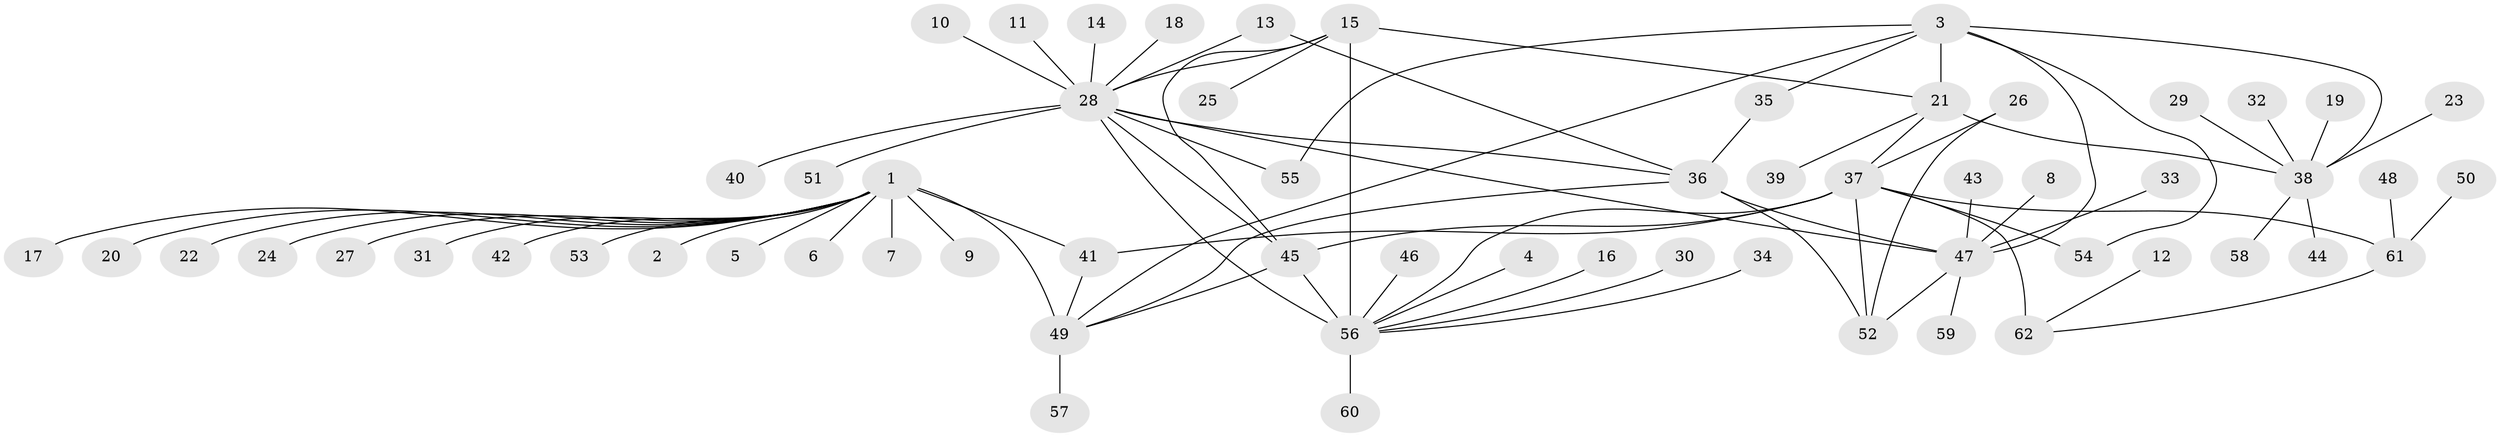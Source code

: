 // original degree distribution, {10: 0.04065040650406504, 7: 0.024390243902439025, 6: 0.04878048780487805, 11: 0.008130081300813009, 8: 0.06504065040650407, 19: 0.008130081300813009, 9: 0.04065040650406504, 12: 0.008130081300813009, 1: 0.6260162601626016, 2: 0.0975609756097561, 3: 0.024390243902439025, 4: 0.008130081300813009}
// Generated by graph-tools (version 1.1) at 2025/02/03/09/25 03:02:52]
// undirected, 62 vertices, 81 edges
graph export_dot {
graph [start="1"]
  node [color=gray90,style=filled];
  1;
  2;
  3;
  4;
  5;
  6;
  7;
  8;
  9;
  10;
  11;
  12;
  13;
  14;
  15;
  16;
  17;
  18;
  19;
  20;
  21;
  22;
  23;
  24;
  25;
  26;
  27;
  28;
  29;
  30;
  31;
  32;
  33;
  34;
  35;
  36;
  37;
  38;
  39;
  40;
  41;
  42;
  43;
  44;
  45;
  46;
  47;
  48;
  49;
  50;
  51;
  52;
  53;
  54;
  55;
  56;
  57;
  58;
  59;
  60;
  61;
  62;
  1 -- 2 [weight=1.0];
  1 -- 5 [weight=1.0];
  1 -- 6 [weight=1.0];
  1 -- 7 [weight=1.0];
  1 -- 9 [weight=1.0];
  1 -- 17 [weight=1.0];
  1 -- 20 [weight=1.0];
  1 -- 22 [weight=1.0];
  1 -- 24 [weight=1.0];
  1 -- 27 [weight=1.0];
  1 -- 31 [weight=1.0];
  1 -- 41 [weight=4.0];
  1 -- 42 [weight=1.0];
  1 -- 49 [weight=4.0];
  1 -- 53 [weight=1.0];
  3 -- 21 [weight=4.0];
  3 -- 35 [weight=1.0];
  3 -- 38 [weight=4.0];
  3 -- 47 [weight=1.0];
  3 -- 49 [weight=1.0];
  3 -- 54 [weight=1.0];
  3 -- 55 [weight=1.0];
  4 -- 56 [weight=1.0];
  8 -- 47 [weight=1.0];
  10 -- 28 [weight=1.0];
  11 -- 28 [weight=1.0];
  12 -- 62 [weight=1.0];
  13 -- 28 [weight=1.0];
  13 -- 36 [weight=1.0];
  14 -- 28 [weight=1.0];
  15 -- 21 [weight=1.0];
  15 -- 25 [weight=1.0];
  15 -- 28 [weight=1.0];
  15 -- 45 [weight=1.0];
  15 -- 56 [weight=3.0];
  16 -- 56 [weight=1.0];
  18 -- 28 [weight=1.0];
  19 -- 38 [weight=1.0];
  21 -- 37 [weight=1.0];
  21 -- 38 [weight=4.0];
  21 -- 39 [weight=1.0];
  23 -- 38 [weight=1.0];
  26 -- 37 [weight=1.0];
  26 -- 52 [weight=1.0];
  28 -- 36 [weight=2.0];
  28 -- 40 [weight=1.0];
  28 -- 45 [weight=1.0];
  28 -- 47 [weight=1.0];
  28 -- 51 [weight=1.0];
  28 -- 55 [weight=1.0];
  28 -- 56 [weight=3.0];
  29 -- 38 [weight=1.0];
  30 -- 56 [weight=1.0];
  32 -- 38 [weight=1.0];
  33 -- 47 [weight=1.0];
  34 -- 56 [weight=1.0];
  35 -- 36 [weight=1.0];
  36 -- 47 [weight=6.0];
  36 -- 49 [weight=1.0];
  36 -- 52 [weight=2.0];
  37 -- 41 [weight=1.0];
  37 -- 45 [weight=1.0];
  37 -- 52 [weight=1.0];
  37 -- 54 [weight=1.0];
  37 -- 56 [weight=1.0];
  37 -- 61 [weight=3.0];
  37 -- 62 [weight=6.0];
  38 -- 44 [weight=1.0];
  38 -- 58 [weight=1.0];
  41 -- 49 [weight=1.0];
  43 -- 47 [weight=1.0];
  45 -- 49 [weight=1.0];
  45 -- 56 [weight=3.0];
  46 -- 56 [weight=1.0];
  47 -- 52 [weight=3.0];
  47 -- 59 [weight=1.0];
  48 -- 61 [weight=1.0];
  49 -- 57 [weight=1.0];
  50 -- 61 [weight=1.0];
  56 -- 60 [weight=1.0];
  61 -- 62 [weight=2.0];
}
